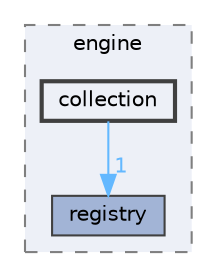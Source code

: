 digraph "techstorm/engine/collection"
{
 // LATEX_PDF_SIZE
  bgcolor="transparent";
  edge [fontname=Helvetica,fontsize=10,labelfontname=Helvetica,labelfontsize=10];
  node [fontname=Helvetica,fontsize=10,shape=box,height=0.2,width=0.4];
  compound=true
  subgraph clusterdir_f0215e67d3150ee964ca241625d804af {
    graph [ bgcolor="#edf0f7", pencolor="grey50", label="engine", fontname=Helvetica,fontsize=10 style="filled,dashed", URL="dir_f0215e67d3150ee964ca241625d804af.html",tooltip=""]
  dir_1e4491d15b0e54037372023090152305 [label="registry", fillcolor="#a2b4d6", color="grey25", style="filled", URL="dir_1e4491d15b0e54037372023090152305.html",tooltip=""];
  dir_050887087244ce56a417aaaf12e9911e [label="collection", fillcolor="#edf0f7", color="grey25", style="filled,bold", URL="dir_050887087244ce56a417aaaf12e9911e.html",tooltip=""];
  }
  dir_050887087244ce56a417aaaf12e9911e->dir_1e4491d15b0e54037372023090152305 [headlabel="1", labeldistance=1.5 headhref="dir_000016_000098.html" href="dir_000016_000098.html" color="steelblue1" fontcolor="steelblue1"];
}
